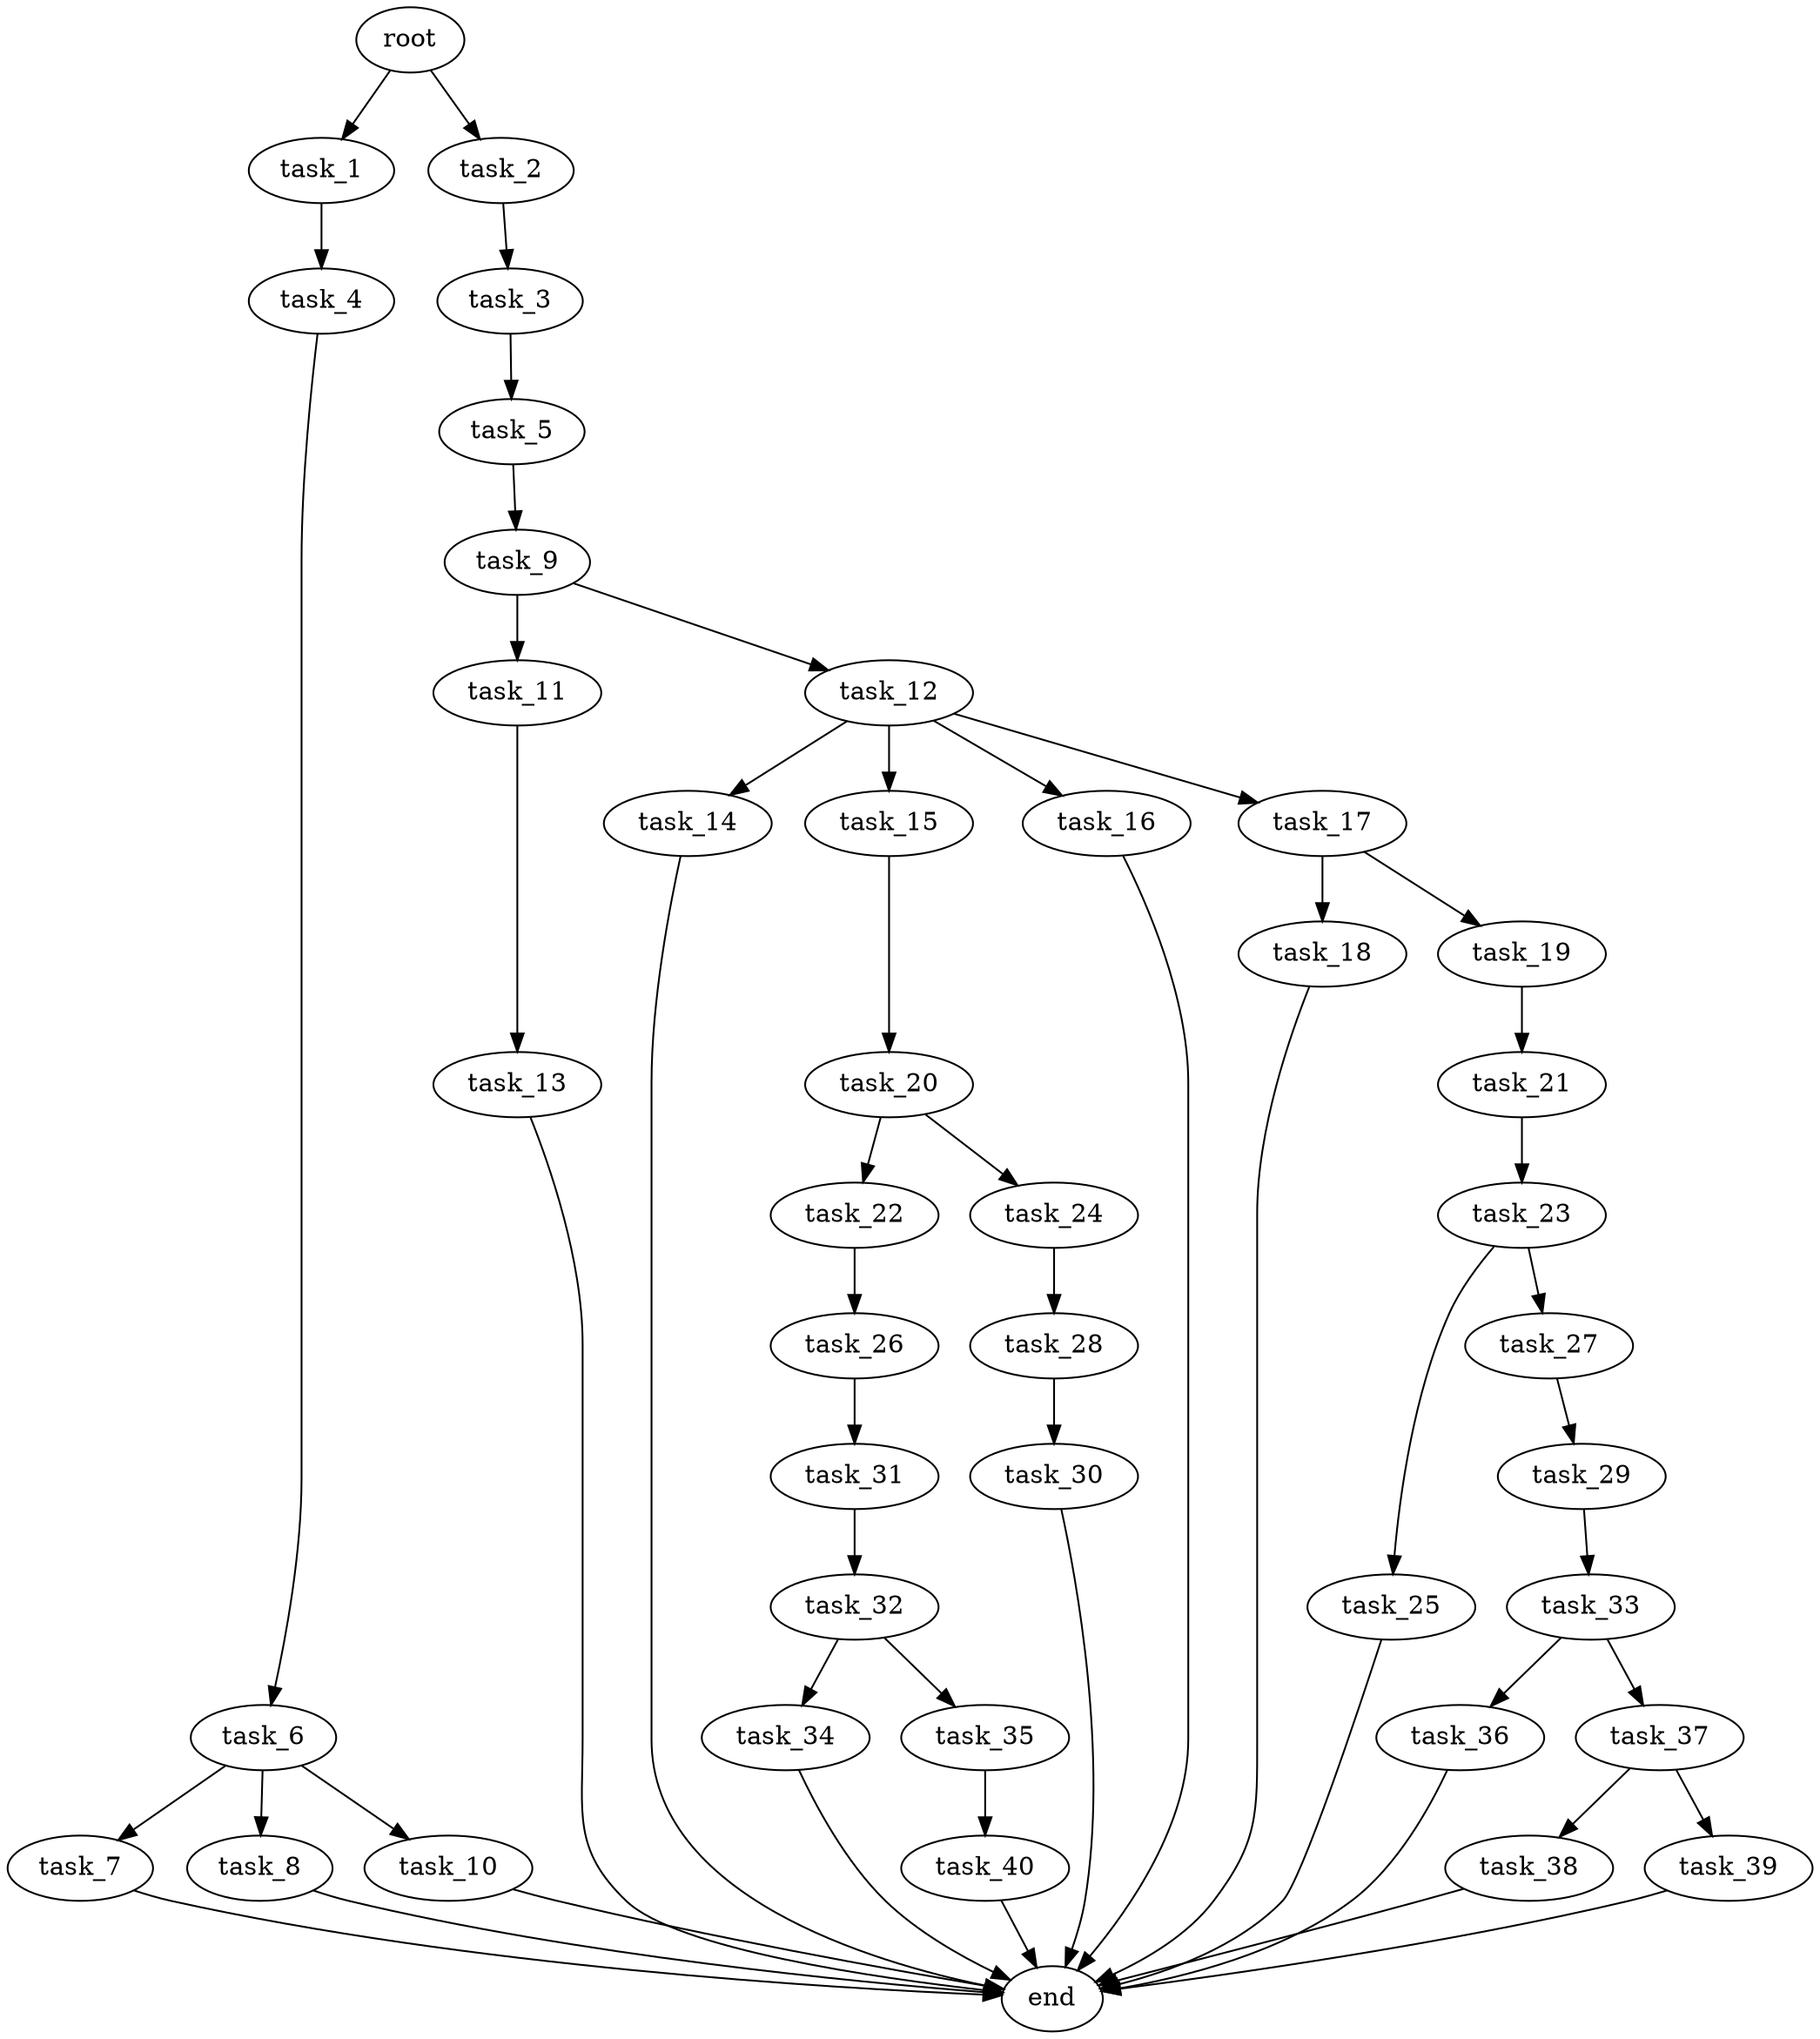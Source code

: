 digraph G {
  root [size="0.000000e+00"];
  task_1 [size="7.605169e+10"];
  task_2 [size="9.794309e+10"];
  task_3 [size="1.511251e+09"];
  task_4 [size="4.746379e+10"];
  task_5 [size="5.163187e+10"];
  task_6 [size="3.961414e+10"];
  task_7 [size="7.109960e+10"];
  task_8 [size="9.916378e+10"];
  task_9 [size="1.279394e+10"];
  task_10 [size="8.746313e+10"];
  task_11 [size="1.729719e+10"];
  task_12 [size="5.955648e+10"];
  task_13 [size="9.417744e+10"];
  task_14 [size="4.441439e+10"];
  task_15 [size="7.856149e+10"];
  task_16 [size="1.371861e+09"];
  task_17 [size="8.019338e+10"];
  task_18 [size="4.461708e+10"];
  task_19 [size="9.942166e+10"];
  task_20 [size="4.086078e+10"];
  task_21 [size="2.631959e+10"];
  task_22 [size="1.641935e+10"];
  task_23 [size="8.120078e+10"];
  task_24 [size="7.623208e+09"];
  task_25 [size="7.304738e+10"];
  task_26 [size="9.195298e+10"];
  task_27 [size="5.356587e+09"];
  task_28 [size="5.288090e+10"];
  task_29 [size="2.288847e+10"];
  task_30 [size="7.597462e+10"];
  task_31 [size="4.787739e+10"];
  task_32 [size="2.280531e+10"];
  task_33 [size="3.457847e+10"];
  task_34 [size="5.887833e+10"];
  task_35 [size="3.859309e+10"];
  task_36 [size="7.525837e+10"];
  task_37 [size="4.818888e+09"];
  task_38 [size="5.541522e+10"];
  task_39 [size="9.737055e+10"];
  task_40 [size="6.355945e+10"];
  end [size="0.000000e+00"];

  root -> task_1 [size="1.000000e-12"];
  root -> task_2 [size="1.000000e-12"];
  task_1 -> task_4 [size="4.746379e+08"];
  task_2 -> task_3 [size="1.511251e+07"];
  task_3 -> task_5 [size="5.163187e+08"];
  task_4 -> task_6 [size="3.961414e+08"];
  task_5 -> task_9 [size="1.279394e+08"];
  task_6 -> task_7 [size="7.109960e+08"];
  task_6 -> task_8 [size="9.916378e+08"];
  task_6 -> task_10 [size="8.746313e+08"];
  task_7 -> end [size="1.000000e-12"];
  task_8 -> end [size="1.000000e-12"];
  task_9 -> task_11 [size="1.729719e+08"];
  task_9 -> task_12 [size="5.955648e+08"];
  task_10 -> end [size="1.000000e-12"];
  task_11 -> task_13 [size="9.417744e+08"];
  task_12 -> task_14 [size="4.441439e+08"];
  task_12 -> task_15 [size="7.856149e+08"];
  task_12 -> task_16 [size="1.371861e+07"];
  task_12 -> task_17 [size="8.019338e+08"];
  task_13 -> end [size="1.000000e-12"];
  task_14 -> end [size="1.000000e-12"];
  task_15 -> task_20 [size="4.086078e+08"];
  task_16 -> end [size="1.000000e-12"];
  task_17 -> task_18 [size="4.461708e+08"];
  task_17 -> task_19 [size="9.942166e+08"];
  task_18 -> end [size="1.000000e-12"];
  task_19 -> task_21 [size="2.631959e+08"];
  task_20 -> task_22 [size="1.641935e+08"];
  task_20 -> task_24 [size="7.623208e+07"];
  task_21 -> task_23 [size="8.120078e+08"];
  task_22 -> task_26 [size="9.195298e+08"];
  task_23 -> task_25 [size="7.304738e+08"];
  task_23 -> task_27 [size="5.356587e+07"];
  task_24 -> task_28 [size="5.288090e+08"];
  task_25 -> end [size="1.000000e-12"];
  task_26 -> task_31 [size="4.787739e+08"];
  task_27 -> task_29 [size="2.288847e+08"];
  task_28 -> task_30 [size="7.597462e+08"];
  task_29 -> task_33 [size="3.457847e+08"];
  task_30 -> end [size="1.000000e-12"];
  task_31 -> task_32 [size="2.280531e+08"];
  task_32 -> task_34 [size="5.887833e+08"];
  task_32 -> task_35 [size="3.859309e+08"];
  task_33 -> task_36 [size="7.525837e+08"];
  task_33 -> task_37 [size="4.818888e+07"];
  task_34 -> end [size="1.000000e-12"];
  task_35 -> task_40 [size="6.355945e+08"];
  task_36 -> end [size="1.000000e-12"];
  task_37 -> task_38 [size="5.541522e+08"];
  task_37 -> task_39 [size="9.737055e+08"];
  task_38 -> end [size="1.000000e-12"];
  task_39 -> end [size="1.000000e-12"];
  task_40 -> end [size="1.000000e-12"];
}
